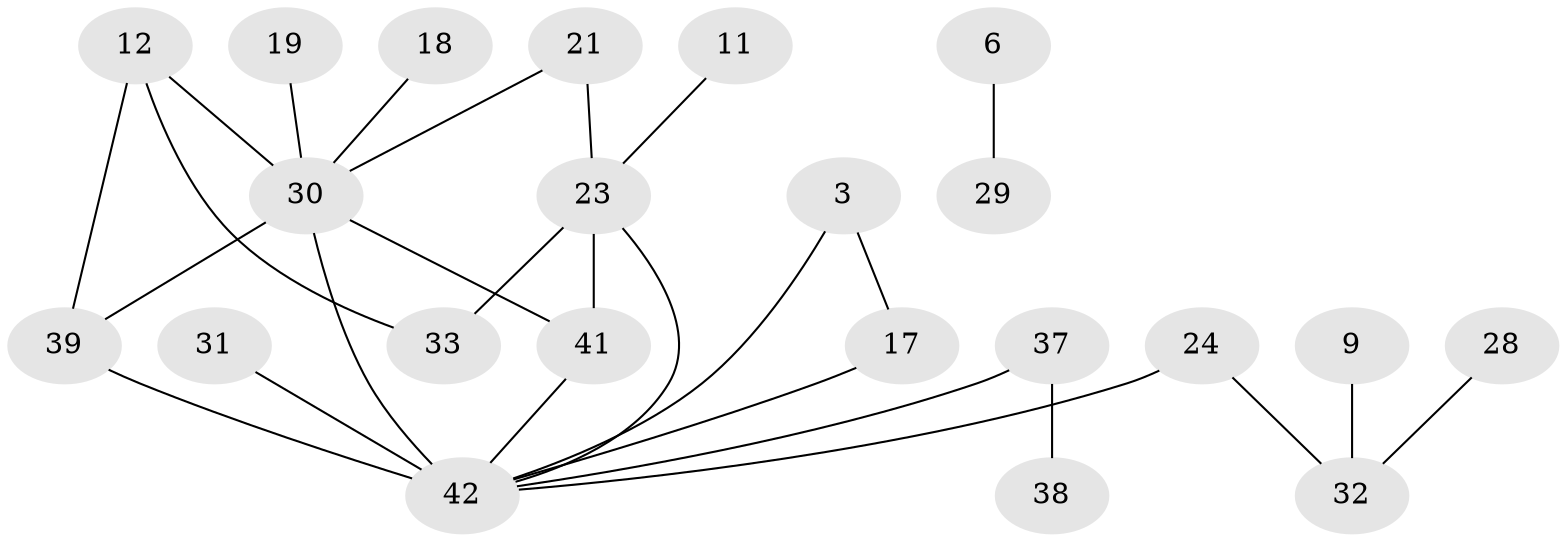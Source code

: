 // original degree distribution, {1: 0.33653846153846156, 3: 0.1346153846153846, 2: 0.25, 5: 0.04807692307692308, 0: 0.14423076923076922, 4: 0.07692307692307693, 6: 0.009615384615384616}
// Generated by graph-tools (version 1.1) at 2025/35/03/04/25 23:35:55]
// undirected, 22 vertices, 27 edges
graph export_dot {
  node [color=gray90,style=filled];
  3;
  6;
  9;
  11;
  12;
  17;
  18;
  19;
  21;
  23;
  24;
  28;
  29;
  30;
  31;
  32;
  33;
  37;
  38;
  39;
  41;
  42;
  3 -- 17 [weight=1.0];
  3 -- 42 [weight=1.0];
  6 -- 29 [weight=1.0];
  9 -- 32 [weight=1.0];
  11 -- 23 [weight=1.0];
  12 -- 30 [weight=1.0];
  12 -- 33 [weight=1.0];
  12 -- 39 [weight=1.0];
  17 -- 42 [weight=1.0];
  18 -- 30 [weight=1.0];
  19 -- 30 [weight=1.0];
  21 -- 23 [weight=1.0];
  21 -- 30 [weight=1.0];
  23 -- 33 [weight=1.0];
  23 -- 41 [weight=1.0];
  23 -- 42 [weight=1.0];
  24 -- 32 [weight=1.0];
  24 -- 42 [weight=1.0];
  28 -- 32 [weight=1.0];
  30 -- 39 [weight=3.0];
  30 -- 41 [weight=1.0];
  30 -- 42 [weight=2.0];
  31 -- 42 [weight=1.0];
  37 -- 38 [weight=1.0];
  37 -- 42 [weight=1.0];
  39 -- 42 [weight=3.0];
  41 -- 42 [weight=1.0];
}
